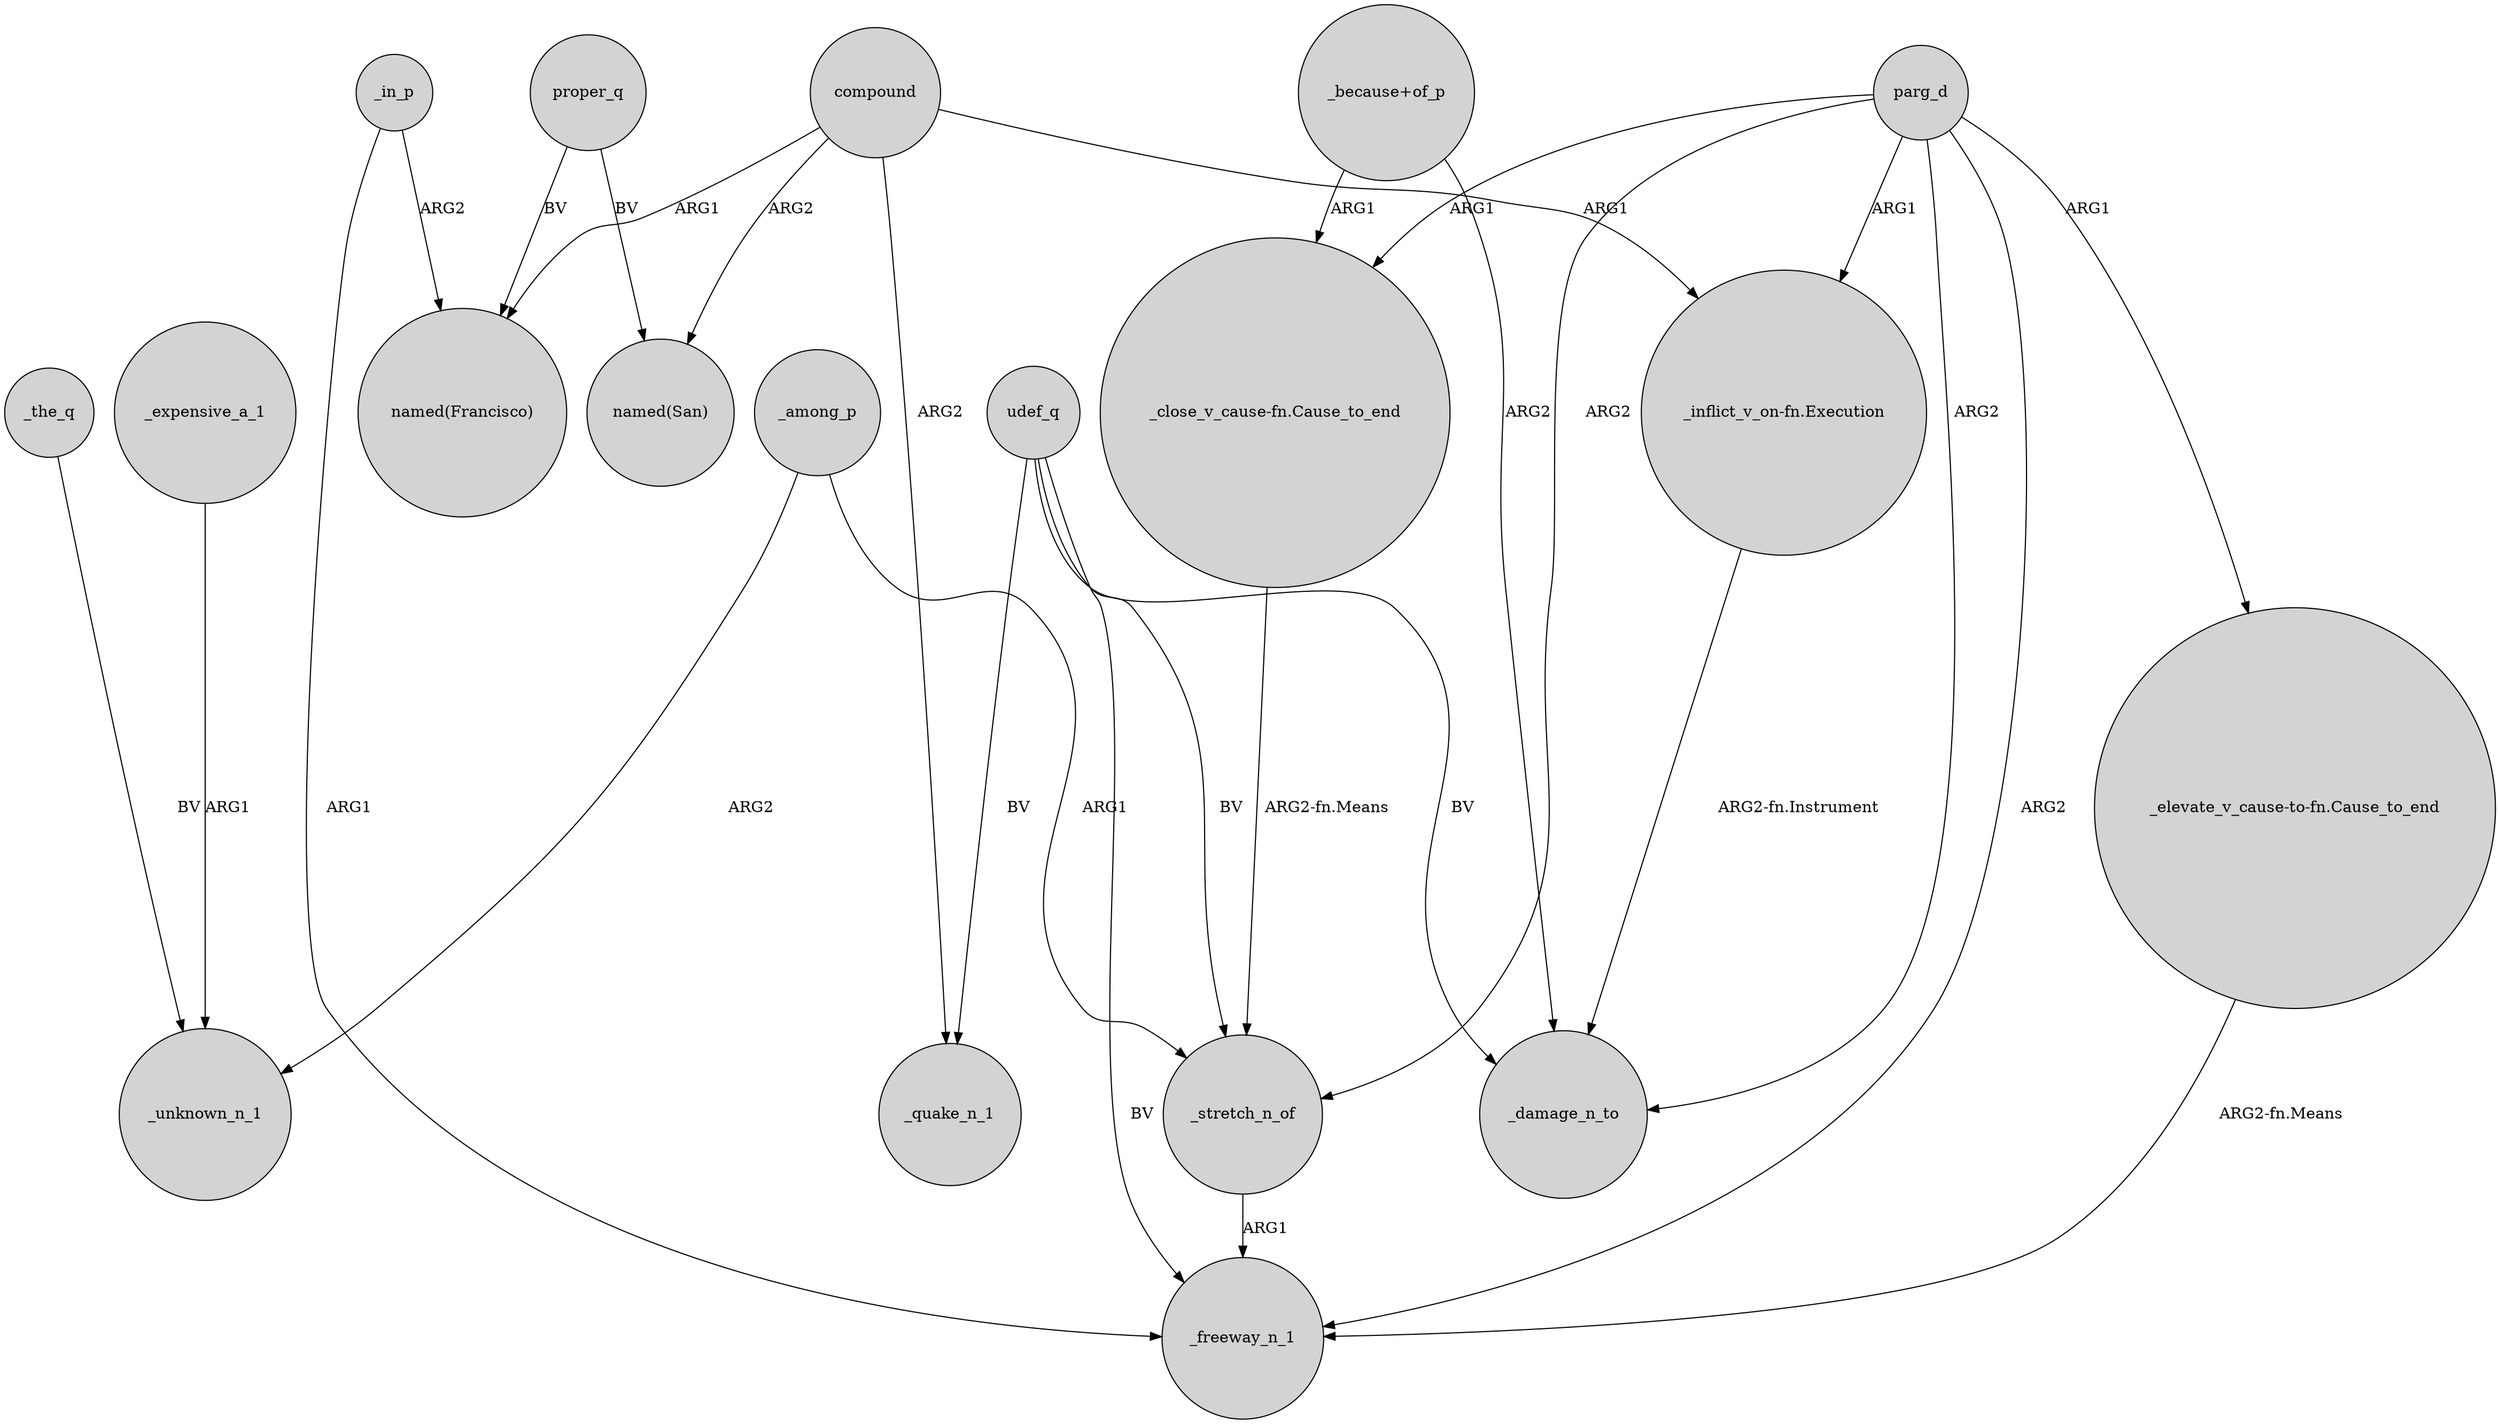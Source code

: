 digraph {
	node [shape=circle style=filled]
	_expensive_a_1 -> _unknown_n_1 [label=ARG1]
	_in_p -> _freeway_n_1 [label=ARG1]
	udef_q -> _quake_n_1 [label=BV]
	compound -> _quake_n_1 [label=ARG2]
	parg_d -> "_close_v_cause-fn.Cause_to_end" [label=ARG1]
	_among_p -> _unknown_n_1 [label=ARG2]
	parg_d -> _freeway_n_1 [label=ARG2]
	"_close_v_cause-fn.Cause_to_end" -> _stretch_n_of [label="ARG2-fn.Means"]
	_in_p -> "named(Francisco)" [label=ARG2]
	"_inflict_v_on-fn.Execution" -> _damage_n_to [label="ARG2-fn.Instrument"]
	parg_d -> "_inflict_v_on-fn.Execution" [label=ARG1]
	parg_d -> _stretch_n_of [label=ARG2]
	_the_q -> _unknown_n_1 [label=BV]
	udef_q -> _stretch_n_of [label=BV]
	udef_q -> _damage_n_to [label=BV]
	"_elevate_v_cause-to-fn.Cause_to_end" -> _freeway_n_1 [label="ARG2-fn.Means"]
	_stretch_n_of -> _freeway_n_1 [label=ARG1]
	_among_p -> _stretch_n_of [label=ARG1]
	compound -> "named(Francisco)" [label=ARG1]
	udef_q -> _freeway_n_1 [label=BV]
	compound -> "named(San)" [label=ARG2]
	"_because+of_p" -> "_close_v_cause-fn.Cause_to_end" [label=ARG1]
	compound -> "_inflict_v_on-fn.Execution" [label=ARG1]
	proper_q -> "named(San)" [label=BV]
	proper_q -> "named(Francisco)" [label=BV]
	"_because+of_p" -> _damage_n_to [label=ARG2]
	parg_d -> _damage_n_to [label=ARG2]
	parg_d -> "_elevate_v_cause-to-fn.Cause_to_end" [label=ARG1]
}
